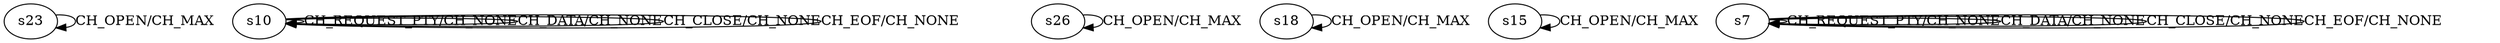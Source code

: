 digraph "Automata" { 
	 "s23" [label="s23"];
	 "s10" [label="s10"];
	 "s26" [label="s26"];
	 "s18" [label="s18"];
	 "s15" [label="s15"];
	 "s7" [label="s7"];
	 "s10"->"s10" [label="CH_REQUEST_PTY/CH_NONE"];
	 "s10"->"s10" [label="CH_DATA/CH_NONE"];
	 "s10"->"s10" [label="CH_CLOSE/CH_NONE"];
	 "s10"->"s10" [label="CH_EOF/CH_NONE"];
	 "s18"->"s18" [label="CH_OPEN/CH_MAX"];
	 "s23"->"s23" [label="CH_OPEN/CH_MAX"];
	 "s7"->"s7" [label="CH_REQUEST_PTY/CH_NONE"];
	 "s7"->"s7" [label="CH_DATA/CH_NONE"];
	 "s7"->"s7" [label="CH_CLOSE/CH_NONE"];
	 "s7"->"s7" [label="CH_EOF/CH_NONE"];
	 "s15"->"s15" [label="CH_OPEN/CH_MAX"];
	 "s26"->"s26" [label="CH_OPEN/CH_MAX"];
}

